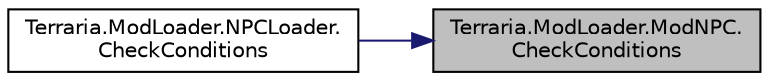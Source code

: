 digraph "Terraria.ModLoader.ModNPC.CheckConditions"
{
 // LATEX_PDF_SIZE
  edge [fontname="Helvetica",fontsize="10",labelfontname="Helvetica",labelfontsize="10"];
  node [fontname="Helvetica",fontsize="10",shape=record];
  rankdir="RL";
  Node1 [label="Terraria.ModLoader.ModNPC.\lCheckConditions",height=0.2,width=0.4,color="black", fillcolor="grey75", style="filled", fontcolor="black",tooltip="Allows you to define special conditions required for this town NPC's house. For example,..."];
  Node1 -> Node2 [dir="back",color="midnightblue",fontsize="10",style="solid",fontname="Helvetica"];
  Node2 [label="Terraria.ModLoader.NPCLoader.\lCheckConditions",height=0.2,width=0.4,color="black", fillcolor="white", style="filled",URL="$class_terraria_1_1_mod_loader_1_1_n_p_c_loader.html#a07f0bdc4b1c6a49da42819a9ac9e94b3",tooltip=" "];
}
